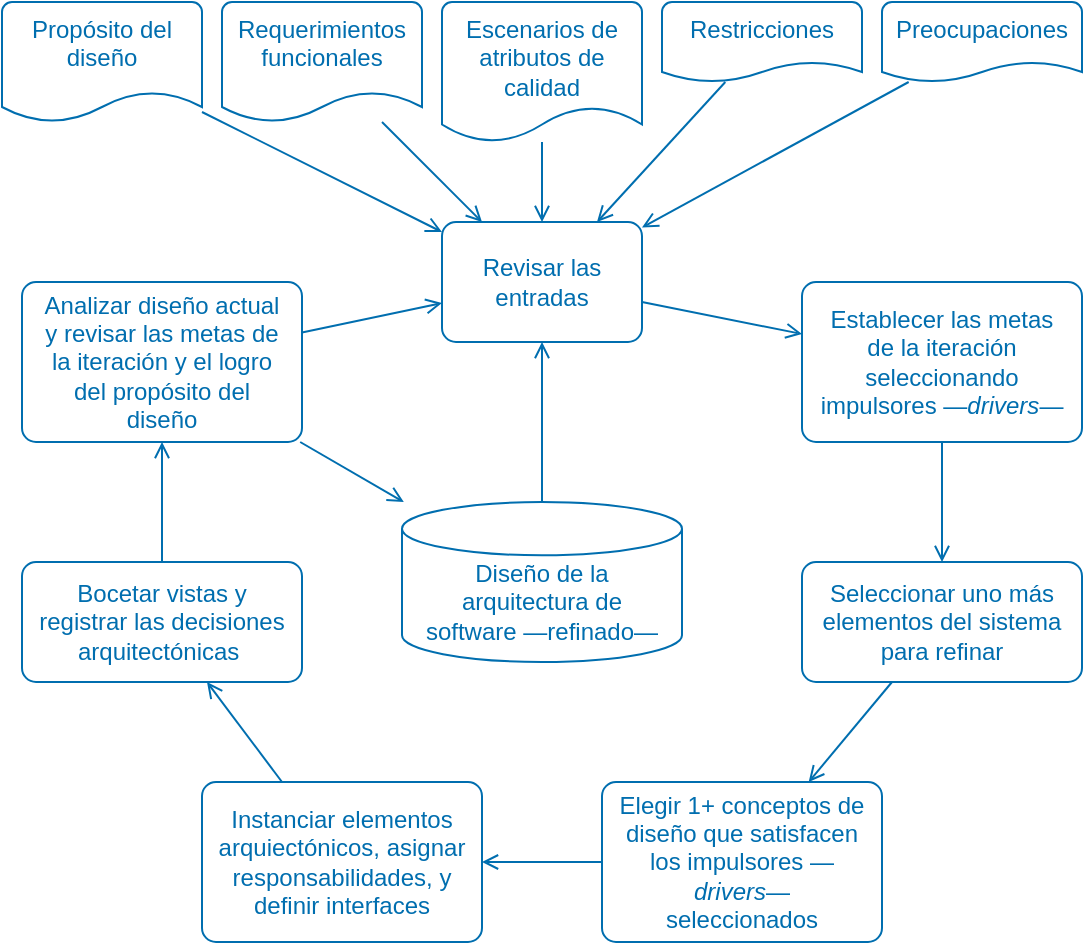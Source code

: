 <mxfile>
    <diagram id="_zXuP5CV3-X8y6-oYqHv" name="Page-1">
        <mxGraphModel dx="590" dy="540" grid="1" gridSize="10" guides="1" tooltips="1" connect="1" arrows="1" fold="1" page="1" pageScale="1" pageWidth="850" pageHeight="1100" math="0" shadow="0">
            <root>
                <mxCell id="0"/>
                <mxCell id="1" parent="0"/>
                <mxCell id="2" value="Propósito del diseño" style="strokeWidth=1;html=1;shape=mxgraph.flowchart.document2;whiteSpace=wrap;size=0.25;verticalAlign=top;fillColor=none;fontColor=#006EAF;strokeColor=#006EAF;" parent="1" vertex="1">
                    <mxGeometry x="10" y="10" width="100" height="60" as="geometry"/>
                </mxCell>
                <mxCell id="3" value="Requerimientos funcionales" style="strokeWidth=1;html=1;shape=mxgraph.flowchart.document2;whiteSpace=wrap;size=0.25;verticalAlign=top;fillColor=none;fontColor=#006EAF;strokeColor=#006EAF;" parent="1" vertex="1">
                    <mxGeometry x="120" y="10" width="100" height="60" as="geometry"/>
                </mxCell>
                <mxCell id="4" value="Escenarios de atributos de calidad" style="strokeWidth=1;html=1;shape=mxgraph.flowchart.document2;whiteSpace=wrap;size=0.25;verticalAlign=top;fillColor=none;fontColor=#006EAF;strokeColor=#006EAF;" parent="1" vertex="1">
                    <mxGeometry x="230" y="10" width="100" height="70" as="geometry"/>
                </mxCell>
                <mxCell id="5" value="Restricciones" style="strokeWidth=1;html=1;shape=mxgraph.flowchart.document2;whiteSpace=wrap;size=0.25;verticalAlign=top;fillColor=none;fontColor=#006EAF;strokeColor=#006EAF;" parent="1" vertex="1">
                    <mxGeometry x="340" y="10" width="100" height="40" as="geometry"/>
                </mxCell>
                <mxCell id="6" value="Preocupaciones" style="strokeWidth=1;html=1;shape=mxgraph.flowchart.document2;whiteSpace=wrap;size=0.25;verticalAlign=top;fillColor=none;fontColor=#006EAF;strokeColor=#006EAF;" parent="1" vertex="1">
                    <mxGeometry x="450" y="10" width="100" height="40" as="geometry"/>
                </mxCell>
                <mxCell id="7" value="Revisar las entradas" style="rounded=1;whiteSpace=wrap;html=1;absoluteArcSize=1;arcSize=14;strokeWidth=1;fillColor=none;fontColor=#006EAF;strokeColor=#006EAF;" parent="1" vertex="1">
                    <mxGeometry x="230" y="120" width="100" height="60" as="geometry"/>
                </mxCell>
                <mxCell id="8" value="Establecer las metas de la iteración seleccionando impulsores —&lt;i&gt;drivers&lt;/i&gt;—" style="rounded=1;whiteSpace=wrap;html=1;absoluteArcSize=1;arcSize=14;strokeWidth=1;fillColor=none;fontColor=#006EAF;strokeColor=#006EAF;spacingLeft=6;spacingRight=6;" parent="1" vertex="1">
                    <mxGeometry x="410" y="150" width="140" height="80" as="geometry"/>
                </mxCell>
                <mxCell id="9" value="Seleccionar uno más elementos del sistema para refinar" style="rounded=1;whiteSpace=wrap;html=1;absoluteArcSize=1;arcSize=14;strokeWidth=1;fillColor=none;fontColor=#006EAF;strokeColor=#006EAF;spacingLeft=6;spacingRight=6;" parent="1" vertex="1">
                    <mxGeometry x="410" y="290" width="140" height="60" as="geometry"/>
                </mxCell>
                <mxCell id="10" value="Elegir 1+ conceptos de diseño que satisfacen los impulsores —&lt;i&gt;drivers&lt;/i&gt;— seleccionados" style="rounded=1;whiteSpace=wrap;html=1;absoluteArcSize=1;arcSize=14;strokeWidth=1;fillColor=none;fontColor=#006EAF;strokeColor=#006EAF;spacingLeft=6;spacingRight=6;" parent="1" vertex="1">
                    <mxGeometry x="310" y="400" width="140" height="80" as="geometry"/>
                </mxCell>
                <mxCell id="11" value="Instanciar elementos arquiectónicos, asignar responsabilidades, y definir interfaces" style="rounded=1;whiteSpace=wrap;html=1;absoluteArcSize=1;arcSize=14;strokeWidth=1;fillColor=none;fontColor=#006EAF;strokeColor=#006EAF;spacingLeft=6;spacingRight=6;" parent="1" vertex="1">
                    <mxGeometry x="110" y="400" width="140" height="80" as="geometry"/>
                </mxCell>
                <mxCell id="12" value="Bocetar vistas y registrar las decisiones arquitectónicas&amp;nbsp;" style="rounded=1;whiteSpace=wrap;html=1;absoluteArcSize=1;arcSize=14;strokeWidth=1;fillColor=none;fontColor=#006EAF;strokeColor=#006EAF;spacingLeft=6;spacingRight=6;" parent="1" vertex="1">
                    <mxGeometry x="20" y="290" width="140" height="60" as="geometry"/>
                </mxCell>
                <mxCell id="15" value="" style="edgeStyle=none;html=1;endArrow=open;endFill=0;fillColor=#1ba1e2;strokeColor=#006EAF;fontColor=#006EAF;" parent="1" source="2" target="7" edge="1">
                    <mxGeometry relative="1" as="geometry"/>
                </mxCell>
                <mxCell id="13" value="Analizar diseño actual y revisar las metas de la iteración y el logro del propósito del diseño" style="rounded=1;whiteSpace=wrap;html=1;absoluteArcSize=1;arcSize=14;strokeWidth=1;fillColor=none;fontColor=#006EAF;strokeColor=#006EAF;spacingLeft=6;spacingRight=6;" parent="1" vertex="1">
                    <mxGeometry x="20" y="150" width="140" height="80" as="geometry"/>
                </mxCell>
                <mxCell id="14" value="Diseño de la arquitectura de software —refinado—" style="strokeWidth=1;html=1;shape=mxgraph.flowchart.database;whiteSpace=wrap;fillColor=none;fontColor=#006EAF;strokeColor=#006EAF;spacingLeft=6;spacingRight=6;verticalAlign=bottom;spacingBottom=6;" parent="1" vertex="1">
                    <mxGeometry x="210" y="260" width="140" height="80" as="geometry"/>
                </mxCell>
                <mxCell id="16" value="" style="edgeStyle=none;html=1;endArrow=open;endFill=0;fillColor=#1ba1e2;strokeColor=#006EAF;fontColor=#006EAF;" parent="1" source="3" target="7" edge="1">
                    <mxGeometry relative="1" as="geometry">
                        <mxPoint x="120" y="75" as="sourcePoint"/>
                        <mxPoint x="240" y="135" as="targetPoint"/>
                    </mxGeometry>
                </mxCell>
                <mxCell id="17" value="" style="edgeStyle=none;html=1;endArrow=open;endFill=0;fillColor=#1ba1e2;strokeColor=#006EAF;fontColor=#006EAF;" parent="1" source="4" target="7" edge="1">
                    <mxGeometry relative="1" as="geometry">
                        <mxPoint x="210" y="80" as="sourcePoint"/>
                        <mxPoint x="260" y="130" as="targetPoint"/>
                    </mxGeometry>
                </mxCell>
                <mxCell id="18" value="" style="edgeStyle=none;html=1;endArrow=open;endFill=0;fillColor=#1ba1e2;strokeColor=#006EAF;fontColor=#006EAF;" parent="1" source="5" target="7" edge="1">
                    <mxGeometry relative="1" as="geometry">
                        <mxPoint x="290" y="90" as="sourcePoint"/>
                        <mxPoint x="290" y="130" as="targetPoint"/>
                    </mxGeometry>
                </mxCell>
                <mxCell id="19" value="" style="edgeStyle=none;html=1;endArrow=open;endFill=0;fillColor=#1ba1e2;strokeColor=#006EAF;fontColor=#006EAF;" parent="1" source="6" target="7" edge="1">
                    <mxGeometry relative="1" as="geometry">
                        <mxPoint x="381.667" y="60" as="sourcePoint"/>
                        <mxPoint x="317.5" y="130" as="targetPoint"/>
                    </mxGeometry>
                </mxCell>
                <mxCell id="20" value="" style="edgeStyle=none;html=1;endArrow=open;endFill=0;fillColor=#1ba1e2;strokeColor=#006EAF;fontColor=#006EAF;" parent="1" source="7" target="8" edge="1">
                    <mxGeometry relative="1" as="geometry">
                        <mxPoint x="473.333" y="60" as="sourcePoint"/>
                        <mxPoint x="340" y="132.727" as="targetPoint"/>
                    </mxGeometry>
                </mxCell>
                <mxCell id="21" value="" style="edgeStyle=none;html=1;endArrow=open;endFill=0;fillColor=#1ba1e2;strokeColor=#006EAF;fontColor=#006EAF;" parent="1" source="8" target="9" edge="1">
                    <mxGeometry relative="1" as="geometry">
                        <mxPoint x="340" y="167.5" as="sourcePoint"/>
                        <mxPoint x="420" y="179.5" as="targetPoint"/>
                    </mxGeometry>
                </mxCell>
                <mxCell id="22" value="" style="edgeStyle=none;html=1;endArrow=open;endFill=0;fillColor=#1ba1e2;strokeColor=#006EAF;fontColor=#006EAF;" parent="1" source="9" target="10" edge="1">
                    <mxGeometry relative="1" as="geometry">
                        <mxPoint x="490" y="230" as="sourcePoint"/>
                        <mxPoint x="490" y="290" as="targetPoint"/>
                    </mxGeometry>
                </mxCell>
                <mxCell id="23" value="" style="edgeStyle=none;html=1;endArrow=open;endFill=0;fillColor=#1ba1e2;strokeColor=#006EAF;fontColor=#006EAF;" parent="1" source="10" target="11" edge="1">
                    <mxGeometry relative="1" as="geometry">
                        <mxPoint x="466.923" y="350" as="sourcePoint"/>
                        <mxPoint x="420.769" y="410" as="targetPoint"/>
                    </mxGeometry>
                </mxCell>
                <mxCell id="24" value="" style="edgeStyle=none;html=1;endArrow=open;endFill=0;fillColor=#1ba1e2;strokeColor=#006EAF;fontColor=#006EAF;" parent="1" source="11" target="12" edge="1">
                    <mxGeometry relative="1" as="geometry">
                        <mxPoint x="320" y="450" as="sourcePoint"/>
                        <mxPoint x="260" y="450" as="targetPoint"/>
                    </mxGeometry>
                </mxCell>
                <mxCell id="25" value="" style="edgeStyle=none;html=1;endArrow=open;endFill=0;fillColor=#1ba1e2;strokeColor=#006EAF;fontColor=#006EAF;" parent="1" source="12" target="13" edge="1">
                    <mxGeometry relative="1" as="geometry">
                        <mxPoint x="164.286" y="410" as="sourcePoint"/>
                        <mxPoint x="119.286" y="340" as="targetPoint"/>
                    </mxGeometry>
                </mxCell>
                <mxCell id="26" value="" style="edgeStyle=none;html=1;endArrow=open;endFill=0;fillColor=#1ba1e2;strokeColor=#006EAF;fontColor=#006EAF;" parent="1" source="13" target="7" edge="1">
                    <mxGeometry relative="1" as="geometry">
                        <mxPoint x="100" y="280" as="sourcePoint"/>
                        <mxPoint x="100" y="230" as="targetPoint"/>
                    </mxGeometry>
                </mxCell>
                <mxCell id="27" value="" style="edgeStyle=none;html=1;endArrow=open;endFill=0;fillColor=#1ba1e2;strokeColor=#006EAF;fontColor=#006EAF;" parent="1" source="14" target="7" edge="1">
                    <mxGeometry relative="1" as="geometry">
                        <mxPoint x="120" y="75" as="sourcePoint"/>
                        <mxPoint x="240" y="135" as="targetPoint"/>
                    </mxGeometry>
                </mxCell>
                <mxCell id="28" value="" style="edgeStyle=none;html=1;endArrow=open;endFill=0;fillColor=#1ba1e2;strokeColor=#006EAF;fontColor=#006EAF;" parent="1" source="13" target="14" edge="1">
                    <mxGeometry relative="1" as="geometry">
                        <mxPoint x="170" y="178.947" as="sourcePoint"/>
                        <mxPoint x="240" y="167.895" as="targetPoint"/>
                    </mxGeometry>
                </mxCell>
            </root>
        </mxGraphModel>
    </diagram>
</mxfile>